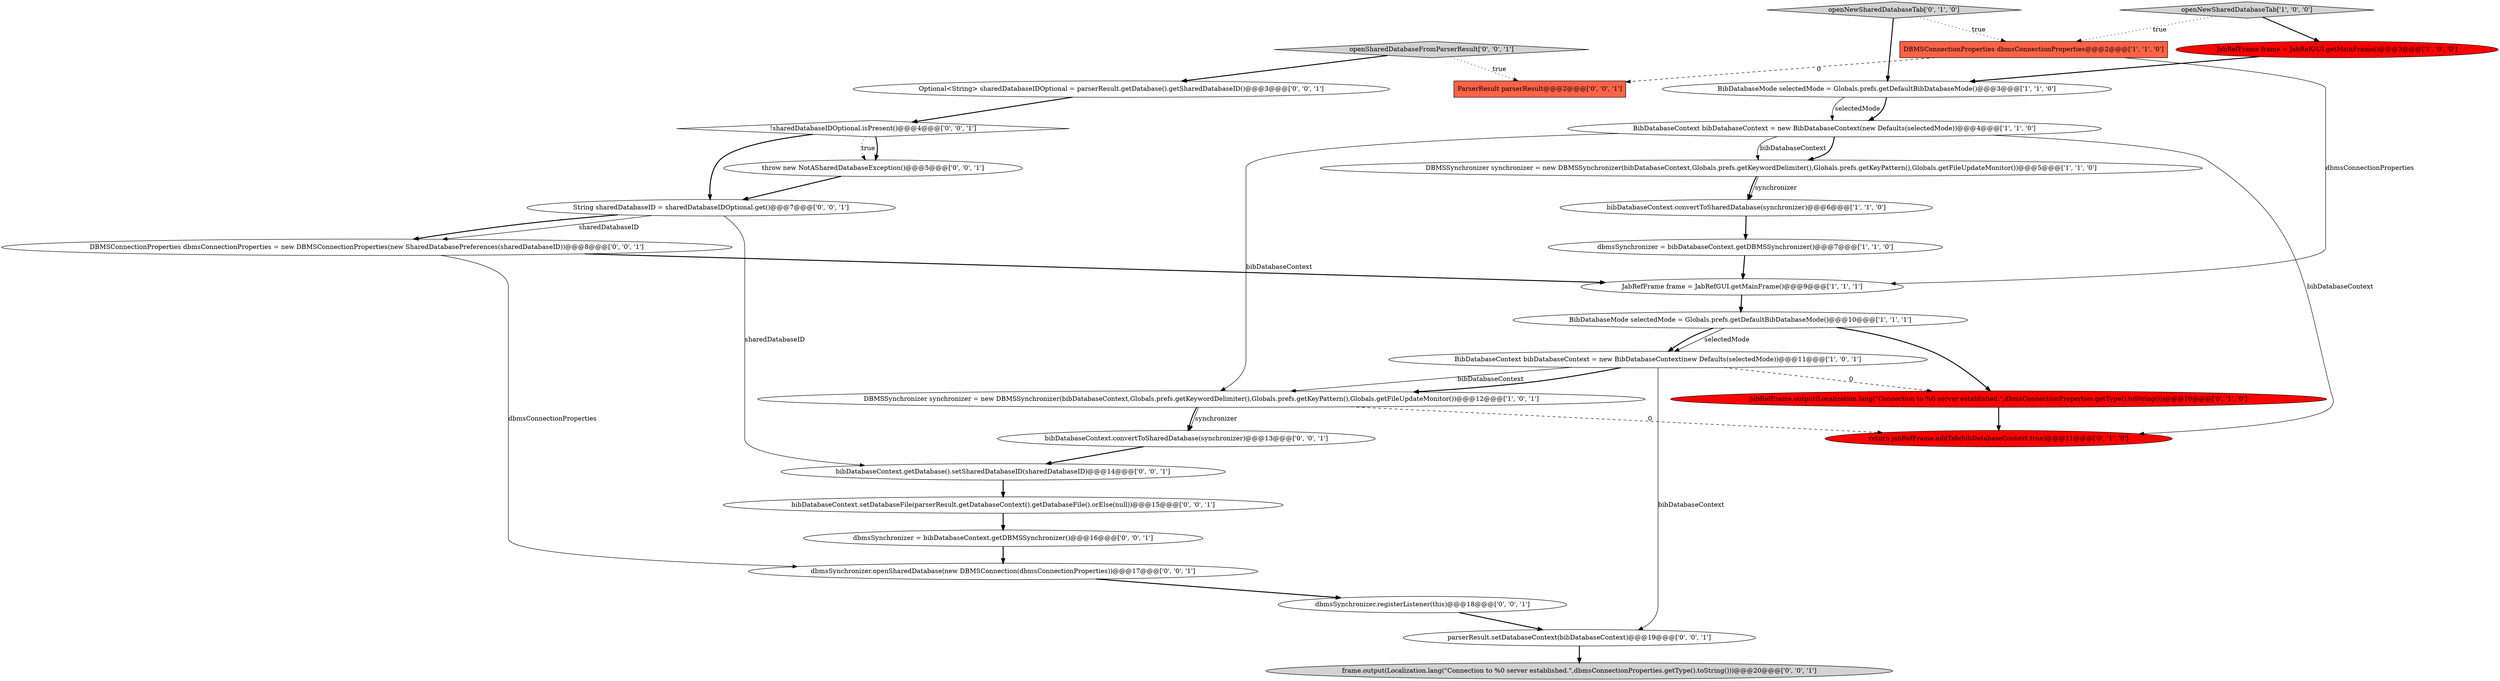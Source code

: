 digraph {
6 [style = filled, label = "JabRefFrame frame = JabRefGUI.getMainFrame()@@@3@@@['1', '0', '0']", fillcolor = red, shape = ellipse image = "AAA1AAABBB1BBB"];
14 [style = filled, label = "openNewSharedDatabaseTab['0', '1', '0']", fillcolor = lightgray, shape = diamond image = "AAA0AAABBB2BBB"];
20 [style = filled, label = "ParserResult parserResult@@@2@@@['0', '0', '1']", fillcolor = tomato, shape = box image = "AAA0AAABBB3BBB"];
13 [style = filled, label = "return jabRefFrame.addTab(bibDatabaseContext,true)@@@11@@@['0', '1', '0']", fillcolor = red, shape = ellipse image = "AAA1AAABBB2BBB"];
8 [style = filled, label = "JabRefFrame frame = JabRefGUI.getMainFrame()@@@9@@@['1', '1', '1']", fillcolor = white, shape = ellipse image = "AAA0AAABBB1BBB"];
11 [style = filled, label = "BibDatabaseContext bibDatabaseContext = new BibDatabaseContext(new Defaults(selectedMode))@@@4@@@['1', '1', '0']", fillcolor = white, shape = ellipse image = "AAA0AAABBB1BBB"];
1 [style = filled, label = "BibDatabaseMode selectedMode = Globals.prefs.getDefaultBibDatabaseMode()@@@10@@@['1', '1', '1']", fillcolor = white, shape = ellipse image = "AAA0AAABBB1BBB"];
25 [style = filled, label = "frame.output(Localization.lang(\"Connection to %0 server established.\",dbmsConnectionProperties.getType().toString()))@@@20@@@['0', '0', '1']", fillcolor = lightgray, shape = ellipse image = "AAA0AAABBB3BBB"];
26 [style = filled, label = "openSharedDatabaseFromParserResult['0', '0', '1']", fillcolor = lightgray, shape = diamond image = "AAA0AAABBB3BBB"];
29 [style = filled, label = "parserResult.setDatabaseContext(bibDatabaseContext)@@@19@@@['0', '0', '1']", fillcolor = white, shape = ellipse image = "AAA0AAABBB3BBB"];
12 [style = filled, label = "jabRefFrame.output(Localization.lang(\"Connection to %0 server established.\",dbmsConnectionProperties.getType().toString()))@@@10@@@['0', '1', '0']", fillcolor = red, shape = ellipse image = "AAA1AAABBB2BBB"];
27 [style = filled, label = "throw new NotASharedDatabaseException()@@@5@@@['0', '0', '1']", fillcolor = white, shape = ellipse image = "AAA0AAABBB3BBB"];
21 [style = filled, label = "Optional<String> sharedDatabaseIDOptional = parserResult.getDatabase().getSharedDatabaseID()@@@3@@@['0', '0', '1']", fillcolor = white, shape = ellipse image = "AAA0AAABBB3BBB"];
19 [style = filled, label = "bibDatabaseContext.getDatabase().setSharedDatabaseID(sharedDatabaseID)@@@14@@@['0', '0', '1']", fillcolor = white, shape = ellipse image = "AAA0AAABBB3BBB"];
28 [style = filled, label = "bibDatabaseContext.setDatabaseFile(parserResult.getDatabaseContext().getDatabaseFile().orElse(null))@@@15@@@['0', '0', '1']", fillcolor = white, shape = ellipse image = "AAA0AAABBB3BBB"];
23 [style = filled, label = "DBMSConnectionProperties dbmsConnectionProperties = new DBMSConnectionProperties(new SharedDatabasePreferences(sharedDatabaseID))@@@8@@@['0', '0', '1']", fillcolor = white, shape = ellipse image = "AAA0AAABBB3BBB"];
15 [style = filled, label = "dbmsSynchronizer.openSharedDatabase(new DBMSConnection(dbmsConnectionProperties))@@@17@@@['0', '0', '1']", fillcolor = white, shape = ellipse image = "AAA0AAABBB3BBB"];
22 [style = filled, label = "dbmsSynchronizer.registerListener(this)@@@18@@@['0', '0', '1']", fillcolor = white, shape = ellipse image = "AAA0AAABBB3BBB"];
7 [style = filled, label = "dbmsSynchronizer = bibDatabaseContext.getDBMSSynchronizer()@@@7@@@['1', '1', '0']", fillcolor = white, shape = ellipse image = "AAA0AAABBB1BBB"];
4 [style = filled, label = "bibDatabaseContext.convertToSharedDatabase(synchronizer)@@@6@@@['1', '1', '0']", fillcolor = white, shape = ellipse image = "AAA0AAABBB1BBB"];
9 [style = filled, label = "DBMSConnectionProperties dbmsConnectionProperties@@@2@@@['1', '1', '0']", fillcolor = tomato, shape = box image = "AAA0AAABBB1BBB"];
10 [style = filled, label = "openNewSharedDatabaseTab['1', '0', '0']", fillcolor = lightgray, shape = diamond image = "AAA0AAABBB1BBB"];
2 [style = filled, label = "DBMSSynchronizer synchronizer = new DBMSSynchronizer(bibDatabaseContext,Globals.prefs.getKeywordDelimiter(),Globals.prefs.getKeyPattern(),Globals.getFileUpdateMonitor())@@@5@@@['1', '1', '0']", fillcolor = white, shape = ellipse image = "AAA0AAABBB1BBB"];
18 [style = filled, label = "bibDatabaseContext.convertToSharedDatabase(synchronizer)@@@13@@@['0', '0', '1']", fillcolor = white, shape = ellipse image = "AAA0AAABBB3BBB"];
24 [style = filled, label = "dbmsSynchronizer = bibDatabaseContext.getDBMSSynchronizer()@@@16@@@['0', '0', '1']", fillcolor = white, shape = ellipse image = "AAA0AAABBB3BBB"];
3 [style = filled, label = "BibDatabaseContext bibDatabaseContext = new BibDatabaseContext(new Defaults(selectedMode))@@@11@@@['1', '0', '1']", fillcolor = white, shape = ellipse image = "AAA0AAABBB1BBB"];
5 [style = filled, label = "DBMSSynchronizer synchronizer = new DBMSSynchronizer(bibDatabaseContext,Globals.prefs.getKeywordDelimiter(),Globals.prefs.getKeyPattern(),Globals.getFileUpdateMonitor())@@@12@@@['1', '0', '1']", fillcolor = white, shape = ellipse image = "AAA0AAABBB1BBB"];
0 [style = filled, label = "BibDatabaseMode selectedMode = Globals.prefs.getDefaultBibDatabaseMode()@@@3@@@['1', '1', '0']", fillcolor = white, shape = ellipse image = "AAA0AAABBB1BBB"];
17 [style = filled, label = "!sharedDatabaseIDOptional.isPresent()@@@4@@@['0', '0', '1']", fillcolor = white, shape = diamond image = "AAA0AAABBB3BBB"];
16 [style = filled, label = "String sharedDatabaseID = sharedDatabaseIDOptional.get()@@@7@@@['0', '0', '1']", fillcolor = white, shape = ellipse image = "AAA0AAABBB3BBB"];
0->11 [style = solid, label="selectedMode"];
5->13 [style = dashed, label="0"];
9->20 [style = dashed, label="0"];
3->5 [style = solid, label="bibDatabaseContext"];
1->3 [style = solid, label="selectedMode"];
16->23 [style = solid, label="sharedDatabaseID"];
1->3 [style = bold, label=""];
18->19 [style = bold, label=""];
22->29 [style = bold, label=""];
0->11 [style = bold, label=""];
16->19 [style = solid, label="sharedDatabaseID"];
29->25 [style = bold, label=""];
26->20 [style = dotted, label="true"];
2->4 [style = solid, label="synchronizer"];
3->29 [style = solid, label="bibDatabaseContext"];
6->0 [style = bold, label=""];
16->23 [style = bold, label=""];
5->18 [style = bold, label=""];
27->16 [style = bold, label=""];
23->8 [style = bold, label=""];
7->8 [style = bold, label=""];
10->9 [style = dotted, label="true"];
2->4 [style = bold, label=""];
10->6 [style = bold, label=""];
11->2 [style = bold, label=""];
4->7 [style = bold, label=""];
11->2 [style = solid, label="bibDatabaseContext"];
15->22 [style = bold, label=""];
26->21 [style = bold, label=""];
8->1 [style = bold, label=""];
12->13 [style = bold, label=""];
23->15 [style = solid, label="dbmsConnectionProperties"];
3->5 [style = bold, label=""];
9->8 [style = solid, label="dbmsConnectionProperties"];
3->12 [style = dashed, label="0"];
14->0 [style = bold, label=""];
5->18 [style = solid, label="synchronizer"];
1->12 [style = bold, label=""];
11->13 [style = solid, label="bibDatabaseContext"];
28->24 [style = bold, label=""];
14->9 [style = dotted, label="true"];
19->28 [style = bold, label=""];
17->27 [style = bold, label=""];
21->17 [style = bold, label=""];
17->27 [style = dotted, label="true"];
17->16 [style = bold, label=""];
11->5 [style = solid, label="bibDatabaseContext"];
24->15 [style = bold, label=""];
}
